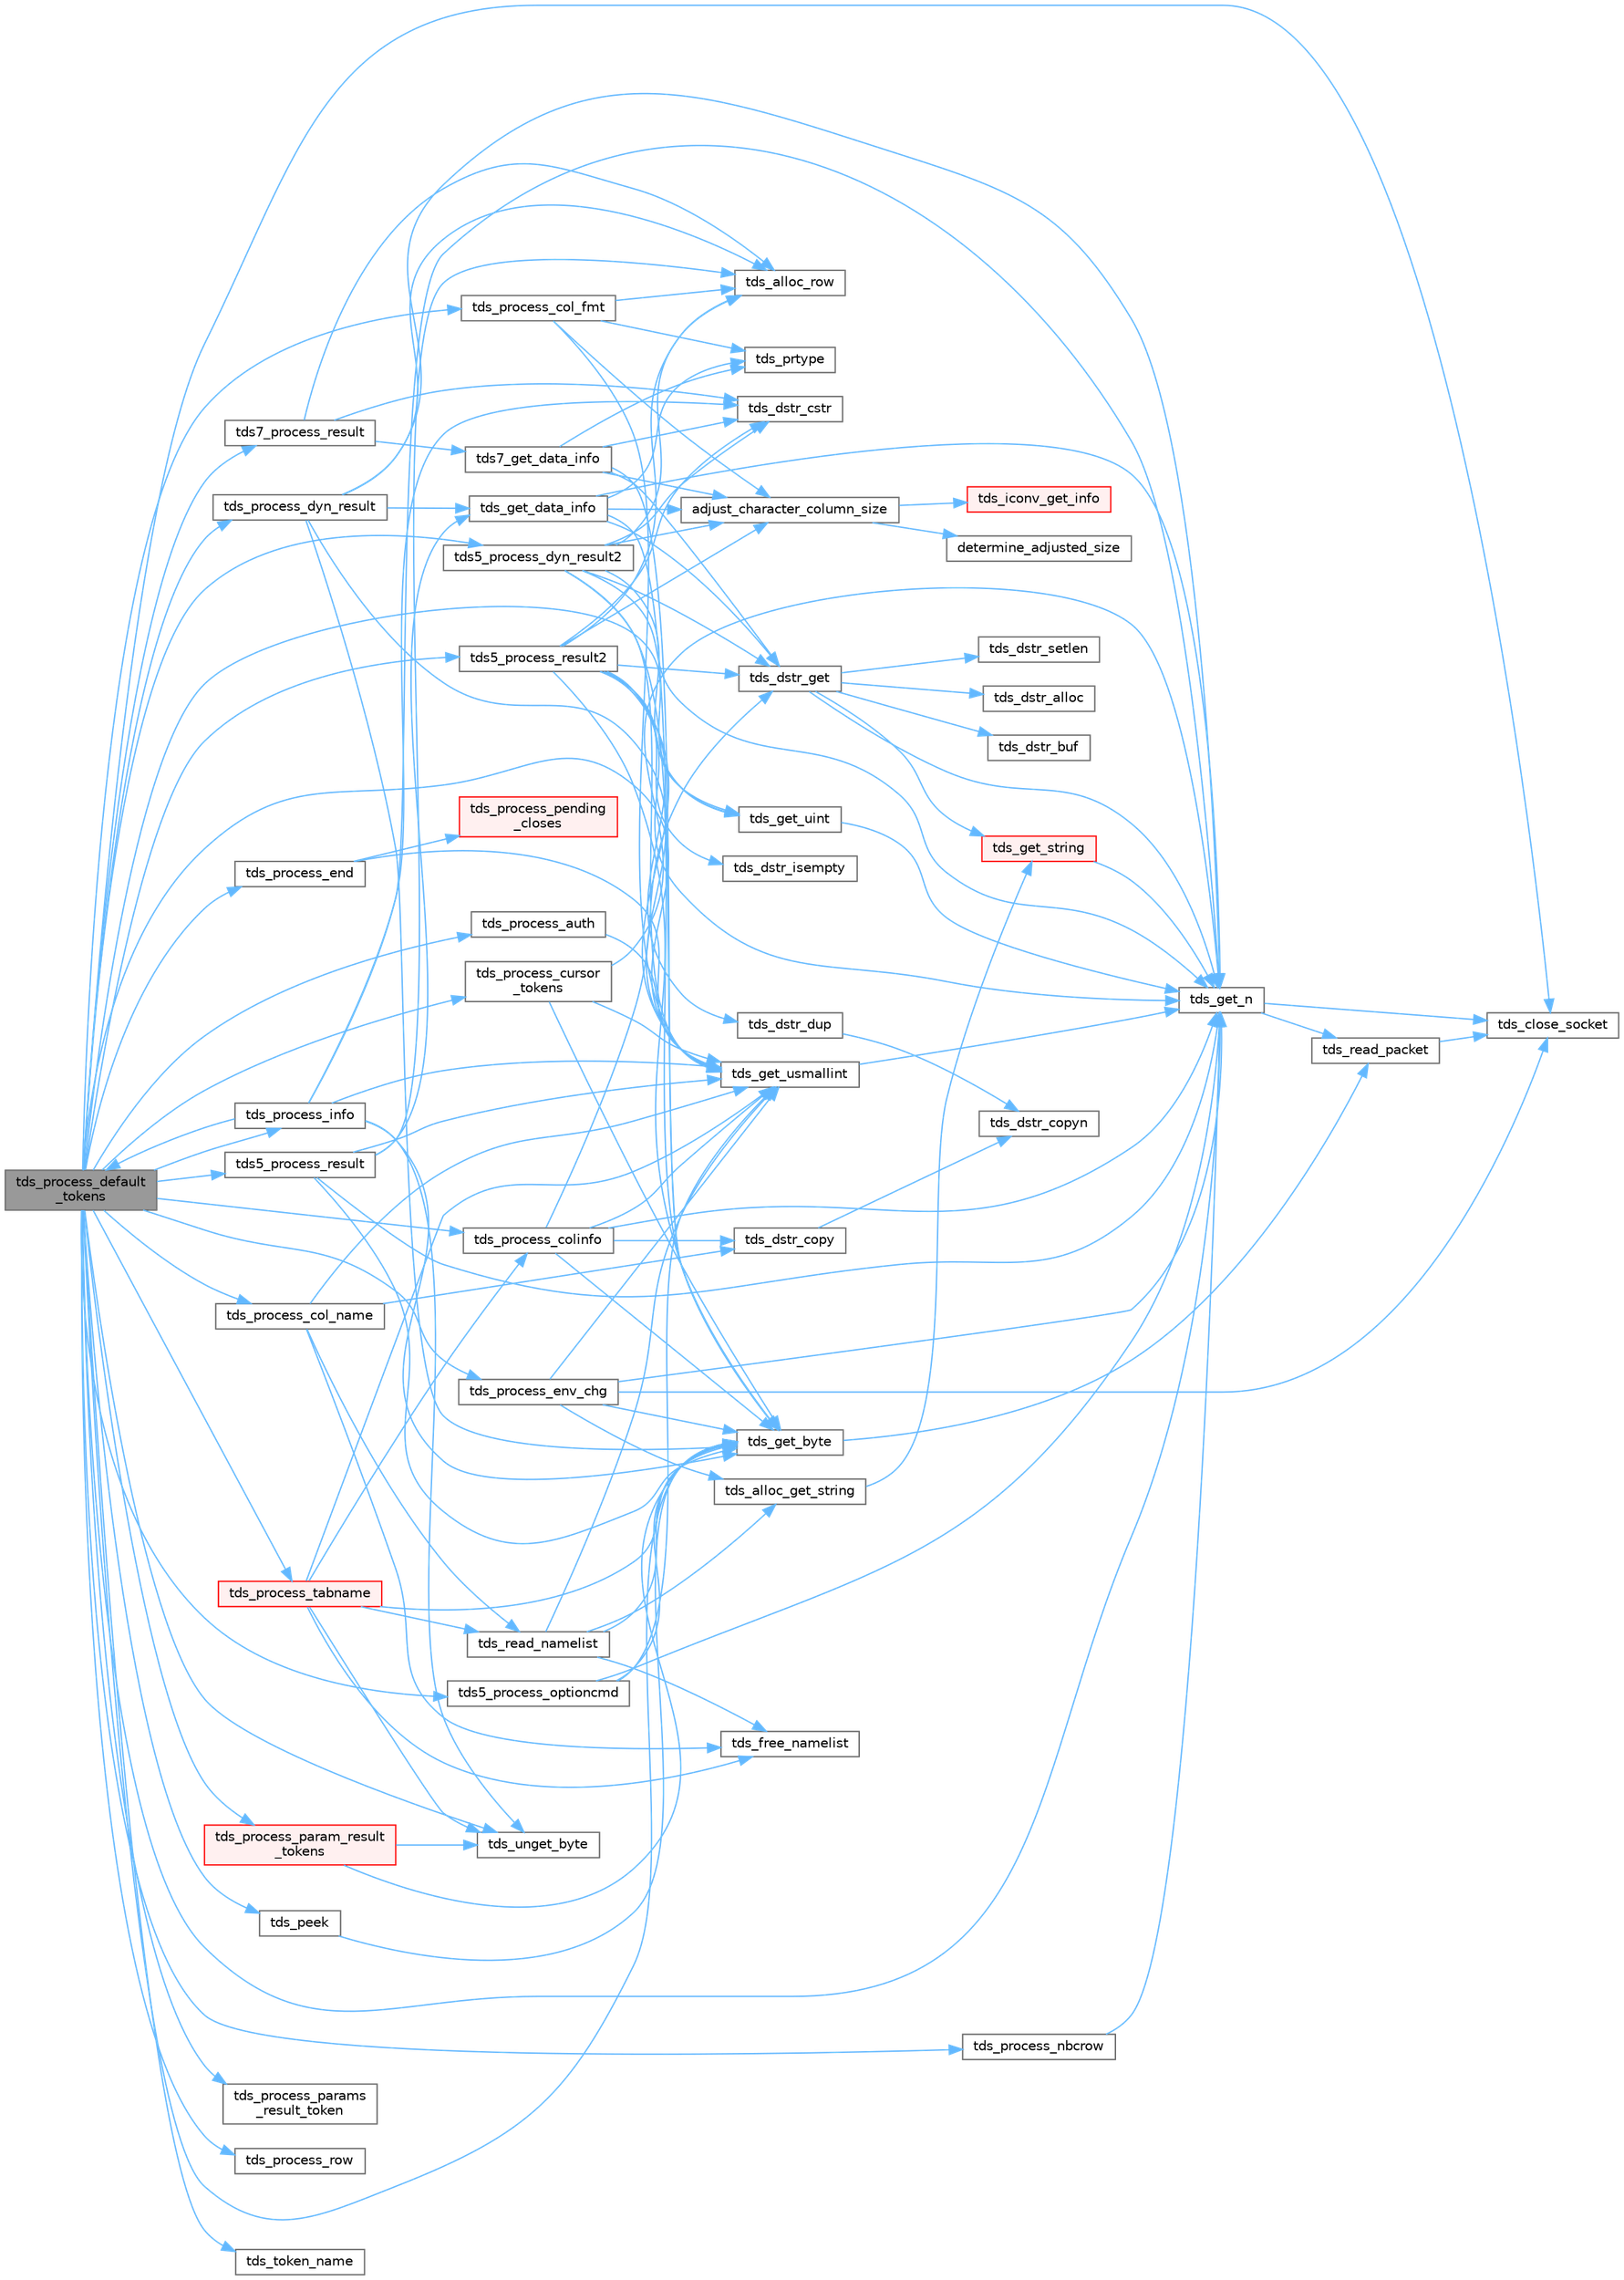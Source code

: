 digraph "tds_process_default_tokens"
{
 // LATEX_PDF_SIZE
  bgcolor="transparent";
  edge [fontname=Helvetica,fontsize=10,labelfontname=Helvetica,labelfontsize=10];
  node [fontname=Helvetica,fontsize=10,shape=box,height=0.2,width=0.4];
  rankdir="LR";
  Node1 [id="Node000001",label="tds_process_default\l_tokens",height=0.2,width=0.4,color="gray40", fillcolor="grey60", style="filled", fontcolor="black",tooltip="tds_process_default_tokens() is a catch all function that is called to process tokens not known to ot..."];
  Node1 -> Node2 [id="edge1_Node000001_Node000002",color="steelblue1",style="solid",tooltip=" "];
  Node2 [id="Node000002",label="tds5_process_dyn_result2",height=0.2,width=0.4,color="grey40", fillcolor="white", style="filled",URL="$a00592.html#gae688b515631141acfbc41bbb91c8b921",tooltip="Process new TDS 5.0 token for describing output parameters."];
  Node2 -> Node3 [id="edge2_Node000002_Node000003",color="steelblue1",style="solid",tooltip=" "];
  Node3 [id="Node000003",label="adjust_character_column_size",height=0.2,width=0.4,color="grey40", fillcolor="white", style="filled",URL="$a00592.html#ga91770634ce8c0d6f1fe007b45da186fd",tooltip="Adjust column size according to client's encoding."];
  Node3 -> Node4 [id="edge3_Node000003_Node000004",color="steelblue1",style="solid",tooltip=" "];
  Node4 [id="Node000004",label="determine_adjusted_size",height=0.2,width=0.4,color="grey40", fillcolor="white", style="filled",URL="$a00592.html#gaacb26868882440aa08de9fb952628eaf",tooltip="Allow for maximum possible size of converted data, while being careful about integer division truncat..."];
  Node3 -> Node5 [id="edge4_Node000003_Node000005",color="steelblue1",style="solid",tooltip=" "];
  Node5 [id="Node000005",label="tds_iconv_get_info",height=0.2,width=0.4,color="red", fillcolor="#FFF0F0", style="filled",URL="$a00588.html#ga1639ccaa7e17c07457bcb37f313bc52f",tooltip="Get a iconv info structure, allocate and initialize if needed."];
  Node2 -> Node9 [id="edge5_Node000002_Node000009",color="steelblue1",style="solid",tooltip=" "];
  Node9 [id="Node000009",label="tds_alloc_row",height=0.2,width=0.4,color="grey40", fillcolor="white", style="filled",URL="$a00589.html#ga1224fb9277112dc2ce12531d2b73b145",tooltip="Allocate space for row store return NULL on out of memory."];
  Node2 -> Node10 [id="edge6_Node000002_Node000010",color="steelblue1",style="solid",tooltip=" "];
  Node10 [id="Node000010",label="tds_dstr_cstr",height=0.2,width=0.4,color="grey40", fillcolor="white", style="filled",URL="$a00593.html#gac536f0e4d77d3cff5702719362ec1766",tooltip="Returns a C version (NUL terminated string) of dstr."];
  Node2 -> Node11 [id="edge7_Node000002_Node000011",color="steelblue1",style="solid",tooltip=" "];
  Node11 [id="Node000011",label="tds_dstr_get",height=0.2,width=0.4,color="grey40", fillcolor="white", style="filled",URL="$a00591.html#ga017c427e9599c031be5c555cb32abe2c",tooltip="Reads a string from wire and put in a DSTR."];
  Node11 -> Node12 [id="edge8_Node000011_Node000012",color="steelblue1",style="solid",tooltip=" "];
  Node12 [id="Node000012",label="tds_dstr_alloc",height=0.2,width=0.4,color="grey40", fillcolor="white", style="filled",URL="$a00593.html#ga6aa14b8b717b51afcfb65bd55143689d",tooltip="allocate space for length char"];
  Node11 -> Node13 [id="edge9_Node000011_Node000013",color="steelblue1",style="solid",tooltip=" "];
  Node13 [id="Node000013",label="tds_dstr_buf",height=0.2,width=0.4,color="grey40", fillcolor="white", style="filled",URL="$a00593.html#gae092e53680d954bcf4f19334987d43c7",tooltip="Returns a buffer to edit the string."];
  Node11 -> Node14 [id="edge10_Node000011_Node000014",color="steelblue1",style="solid",tooltip=" "];
  Node14 [id="Node000014",label="tds_dstr_setlen",height=0.2,width=0.4,color="grey40", fillcolor="white", style="filled",URL="$a00593.html#ga0cd7863ba7c2d2da4a193234472a3d14",tooltip="limit length of string, MUST be <= current length"];
  Node11 -> Node15 [id="edge11_Node000011_Node000015",color="steelblue1",style="solid",tooltip=" "];
  Node15 [id="Node000015",label="tds_get_n",height=0.2,width=0.4,color="grey40", fillcolor="white", style="filled",URL="$a00591.html#gae777dd57e8d1bb40349d7d7d8434fddf",tooltip="Get N bytes from the buffer and return them in the already allocated space   given to us."];
  Node15 -> Node16 [id="edge12_Node000015_Node000016",color="steelblue1",style="solid",tooltip=" "];
  Node16 [id="Node000016",label="tds_close_socket",height=0.2,width=0.4,color="grey40", fillcolor="white", style="filled",URL="$a00591.html#ga3e3f76009fce5ceedb2f42bb2c9aed2e",tooltip="Close current socket."];
  Node15 -> Node17 [id="edge13_Node000015_Node000017",color="steelblue1",style="solid",tooltip=" "];
  Node17 [id="Node000017",label="tds_read_packet",height=0.2,width=0.4,color="grey40", fillcolor="white", style="filled",URL="$a00591.html#ga410619783bdf2bb60b0f27a5578e0e07",tooltip="Read in one 'packet' from the server."];
  Node17 -> Node16 [id="edge14_Node000017_Node000016",color="steelblue1",style="solid",tooltip=" "];
  Node11 -> Node18 [id="edge15_Node000011_Node000018",color="steelblue1",style="solid",tooltip=" "];
  Node18 [id="Node000018",label="tds_get_string",height=0.2,width=0.4,color="red", fillcolor="#FFF0F0", style="filled",URL="$a00591.html#ga90f080e6e9448feac15dee1370d66802",tooltip="Fetch a string from the wire."];
  Node18 -> Node15 [id="edge16_Node000018_Node000015",color="steelblue1",style="solid",tooltip=" "];
  Node2 -> Node27 [id="edge17_Node000002_Node000027",color="steelblue1",style="solid",tooltip=" "];
  Node27 [id="Node000027",label="tds_get_byte",height=0.2,width=0.4,color="grey40", fillcolor="white", style="filled",URL="$a00591.html#ga0cb72d3f6943795c39db1fa692be0a58",tooltip="Return a single byte from the input buffer."];
  Node27 -> Node17 [id="edge18_Node000027_Node000017",color="steelblue1",style="solid",tooltip=" "];
  Node2 -> Node15 [id="edge19_Node000002_Node000015",color="steelblue1",style="solid",tooltip=" "];
  Node2 -> Node28 [id="edge20_Node000002_Node000028",color="steelblue1",style="solid",tooltip=" "];
  Node28 [id="Node000028",label="tds_get_uint",height=0.2,width=0.4,color="grey40", fillcolor="white", style="filled",URL="$a00591.html#ga9ac121c269e203337a48c5bf8afc48c3",tooltip="Get an uint32 from the server."];
  Node28 -> Node15 [id="edge21_Node000028_Node000015",color="steelblue1",style="solid",tooltip=" "];
  Node2 -> Node29 [id="edge22_Node000002_Node000029",color="steelblue1",style="solid",tooltip=" "];
  Node29 [id="Node000029",label="tds_get_usmallint",height=0.2,width=0.4,color="grey40", fillcolor="white", style="filled",URL="$a00591.html#gad38aa5b9547817854ccba1fcc7855861",tooltip="Get an uint16 from the server."];
  Node29 -> Node15 [id="edge23_Node000029_Node000015",color="steelblue1",style="solid",tooltip=" "];
  Node1 -> Node30 [id="edge24_Node000001_Node000030",color="steelblue1",style="solid",tooltip=" "];
  Node30 [id="Node000030",label="tds5_process_optioncmd",height=0.2,width=0.4,color="grey40", fillcolor="white", style="filled",URL="$a00592.html#gaa6a7e5aeb10a1322911c47be9c43e2d2",tooltip="Process option cmd results."];
  Node30 -> Node27 [id="edge25_Node000030_Node000027",color="steelblue1",style="solid",tooltip=" "];
  Node30 -> Node15 [id="edge26_Node000030_Node000015",color="steelblue1",style="solid",tooltip=" "];
  Node30 -> Node29 [id="edge27_Node000030_Node000029",color="steelblue1",style="solid",tooltip=" "];
  Node1 -> Node31 [id="edge28_Node000001_Node000031",color="steelblue1",style="solid",tooltip=" "];
  Node31 [id="Node000031",label="tds5_process_result",height=0.2,width=0.4,color="grey40", fillcolor="white", style="filled",URL="$a00592.html#ga547b2f48659f77a69aa802d861ac827d",tooltip="tds5_process_result() is the TDS 5.0 result set processing routine."];
  Node31 -> Node9 [id="edge29_Node000031_Node000009",color="steelblue1",style="solid",tooltip=" "];
  Node31 -> Node27 [id="edge30_Node000031_Node000027",color="steelblue1",style="solid",tooltip=" "];
  Node31 -> Node32 [id="edge31_Node000031_Node000032",color="steelblue1",style="solid",tooltip=" "];
  Node32 [id="Node000032",label="tds_get_data_info",height=0.2,width=0.4,color="grey40", fillcolor="white", style="filled",URL="$a00592.html#gad9b6b86f48be077fb44ac603845a0c27",tooltip="Reads data metadata from wire."];
  Node32 -> Node3 [id="edge32_Node000032_Node000003",color="steelblue1",style="solid",tooltip=" "];
  Node32 -> Node11 [id="edge33_Node000032_Node000011",color="steelblue1",style="solid",tooltip=" "];
  Node32 -> Node27 [id="edge34_Node000032_Node000027",color="steelblue1",style="solid",tooltip=" "];
  Node32 -> Node15 [id="edge35_Node000032_Node000015",color="steelblue1",style="solid",tooltip=" "];
  Node32 -> Node33 [id="edge36_Node000032_Node000033",color="steelblue1",style="solid",tooltip=" "];
  Node33 [id="Node000033",label="tds_prtype",height=0.2,width=0.4,color="grey40", fillcolor="white", style="filled",URL="$a00592.html#ga307f949194204f71f1a7e574424048b1",tooltip="Returns string representation of the given type."];
  Node31 -> Node15 [id="edge37_Node000031_Node000015",color="steelblue1",style="solid",tooltip=" "];
  Node31 -> Node29 [id="edge38_Node000031_Node000029",color="steelblue1",style="solid",tooltip=" "];
  Node1 -> Node34 [id="edge39_Node000001_Node000034",color="steelblue1",style="solid",tooltip=" "];
  Node34 [id="Node000034",label="tds5_process_result2",height=0.2,width=0.4,color="grey40", fillcolor="white", style="filled",URL="$a00592.html#gabe2bdd5a41ce067cb31aef18ff81cb1c",tooltip="tds5_process_result2() is the new TDS 5.0 result set processing routine."];
  Node34 -> Node3 [id="edge40_Node000034_Node000003",color="steelblue1",style="solid",tooltip=" "];
  Node34 -> Node9 [id="edge41_Node000034_Node000009",color="steelblue1",style="solid",tooltip=" "];
  Node34 -> Node10 [id="edge42_Node000034_Node000010",color="steelblue1",style="solid",tooltip=" "];
  Node34 -> Node35 [id="edge43_Node000034_Node000035",color="steelblue1",style="solid",tooltip=" "];
  Node35 [id="Node000035",label="tds_dstr_dup",height=0.2,width=0.4,color="grey40", fillcolor="white", style="filled",URL="$a00593.html#ga4e6d9fa6f9b9551a5a3390e10a5322e6",tooltip="Duplicate a string from another dynamic string."];
  Node35 -> Node36 [id="edge44_Node000035_Node000036",color="steelblue1",style="solid",tooltip=" "];
  Node36 [id="Node000036",label="tds_dstr_copyn",height=0.2,width=0.4,color="grey40", fillcolor="white", style="filled",URL="$a00593.html#ga656718f240d7403f986ae887d84a6ca1",tooltip="Set string to a given buffer of characters."];
  Node34 -> Node11 [id="edge45_Node000034_Node000011",color="steelblue1",style="solid",tooltip=" "];
  Node34 -> Node37 [id="edge46_Node000034_Node000037",color="steelblue1",style="solid",tooltip=" "];
  Node37 [id="Node000037",label="tds_dstr_isempty",height=0.2,width=0.4,color="grey40", fillcolor="white", style="filled",URL="$a00593.html#ga197c6af67f2e7469d06c2aa055917b1e",tooltip="test if string is empty"];
  Node34 -> Node27 [id="edge47_Node000034_Node000027",color="steelblue1",style="solid",tooltip=" "];
  Node34 -> Node15 [id="edge48_Node000034_Node000015",color="steelblue1",style="solid",tooltip=" "];
  Node34 -> Node28 [id="edge49_Node000034_Node000028",color="steelblue1",style="solid",tooltip=" "];
  Node34 -> Node29 [id="edge50_Node000034_Node000029",color="steelblue1",style="solid",tooltip=" "];
  Node1 -> Node38 [id="edge51_Node000001_Node000038",color="steelblue1",style="solid",tooltip=" "];
  Node38 [id="Node000038",label="tds7_process_result",height=0.2,width=0.4,color="grey40", fillcolor="white", style="filled",URL="$a00592.html#gaca56fc22d65a24a96d1bef310ade73aa",tooltip="tds7_process_result() is the TDS 7.0 result set processing routine."];
  Node38 -> Node39 [id="edge52_Node000038_Node000039",color="steelblue1",style="solid",tooltip=" "];
  Node39 [id="Node000039",label="tds7_get_data_info",height=0.2,width=0.4,color="grey40", fillcolor="white", style="filled",URL="$a00592.html#ga07cee55fd522cca16fb59b7a8f0b1376",tooltip="Reads data information from wire."];
  Node39 -> Node3 [id="edge53_Node000039_Node000003",color="steelblue1",style="solid",tooltip=" "];
  Node39 -> Node10 [id="edge54_Node000039_Node000010",color="steelblue1",style="solid",tooltip=" "];
  Node39 -> Node11 [id="edge55_Node000039_Node000011",color="steelblue1",style="solid",tooltip=" "];
  Node39 -> Node27 [id="edge56_Node000039_Node000027",color="steelblue1",style="solid",tooltip=" "];
  Node39 -> Node33 [id="edge57_Node000039_Node000033",color="steelblue1",style="solid",tooltip=" "];
  Node38 -> Node9 [id="edge58_Node000038_Node000009",color="steelblue1",style="solid",tooltip=" "];
  Node38 -> Node10 [id="edge59_Node000038_Node000010",color="steelblue1",style="solid",tooltip=" "];
  Node1 -> Node16 [id="edge60_Node000001_Node000016",color="steelblue1",style="solid",tooltip=" "];
  Node1 -> Node27 [id="edge61_Node000001_Node000027",color="steelblue1",style="solid",tooltip=" "];
  Node1 -> Node15 [id="edge62_Node000001_Node000015",color="steelblue1",style="solid",tooltip=" "];
  Node1 -> Node28 [id="edge63_Node000001_Node000028",color="steelblue1",style="solid",tooltip=" "];
  Node1 -> Node29 [id="edge64_Node000001_Node000029",color="steelblue1",style="solid",tooltip=" "];
  Node1 -> Node40 [id="edge65_Node000001_Node000040",color="steelblue1",style="solid",tooltip=" "];
  Node40 [id="Node000040",label="tds_peek",height=0.2,width=0.4,color="grey40", fillcolor="white", style="filled",URL="$a00591.html#ga221e98a9c8be96ec6c8547891e1b53af",tooltip="Reads a byte from the TDS stream without removing it."];
  Node40 -> Node27 [id="edge66_Node000040_Node000027",color="steelblue1",style="solid",tooltip=" "];
  Node1 -> Node41 [id="edge67_Node000001_Node000041",color="steelblue1",style="solid",tooltip=" "];
  Node41 [id="Node000041",label="tds_process_auth",height=0.2,width=0.4,color="grey40", fillcolor="white", style="filled",URL="$a00592.html#ga4e1e52e09b0c27a9b9f53eb6b539afce",tooltip="Process authentication token."];
  Node41 -> Node29 [id="edge68_Node000041_Node000029",color="steelblue1",style="solid",tooltip=" "];
  Node1 -> Node42 [id="edge69_Node000001_Node000042",color="steelblue1",style="solid",tooltip=" "];
  Node42 [id="Node000042",label="tds_process_col_fmt",height=0.2,width=0.4,color="grey40", fillcolor="white", style="filled",URL="$a00592.html#ga4e3dd9d3614f5f0433b78b761dd68741",tooltip="tds_process_col_fmt() is the other half of result set processing under TDS 4.2."];
  Node42 -> Node3 [id="edge70_Node000042_Node000003",color="steelblue1",style="solid",tooltip=" "];
  Node42 -> Node9 [id="edge71_Node000042_Node000009",color="steelblue1",style="solid",tooltip=" "];
  Node42 -> Node29 [id="edge72_Node000042_Node000029",color="steelblue1",style="solid",tooltip=" "];
  Node42 -> Node33 [id="edge73_Node000042_Node000033",color="steelblue1",style="solid",tooltip=" "];
  Node1 -> Node43 [id="edge74_Node000001_Node000043",color="steelblue1",style="solid",tooltip=" "];
  Node43 [id="Node000043",label="tds_process_col_name",height=0.2,width=0.4,color="grey40", fillcolor="white", style="filled",URL="$a00592.html#ga905d2fa5e1b602817bd16bb0fcf9eadb",tooltip="tds_process_col_name() is one half of the result set under TDS 4.2 it contains all the column names,..."];
  Node43 -> Node44 [id="edge75_Node000043_Node000044",color="steelblue1",style="solid",tooltip=" "];
  Node44 [id="Node000044",label="tds_dstr_copy",height=0.2,width=0.4,color="grey40", fillcolor="white", style="filled",URL="$a00593.html#gad96366d9fa93bfc283cef1299fbe97ab",tooltip="copy a string from another"];
  Node44 -> Node36 [id="edge76_Node000044_Node000036",color="steelblue1",style="solid",tooltip=" "];
  Node43 -> Node45 [id="edge77_Node000043_Node000045",color="steelblue1",style="solid",tooltip=" "];
  Node45 [id="Node000045",label="tds_free_namelist",height=0.2,width=0.4,color="grey40", fillcolor="white", style="filled",URL="$a00592.html#ga21e9de33de9c8c492aa2f96c823596bb",tooltip="Frees list of names."];
  Node43 -> Node29 [id="edge78_Node000043_Node000029",color="steelblue1",style="solid",tooltip=" "];
  Node43 -> Node46 [id="edge79_Node000043_Node000046",color="steelblue1",style="solid",tooltip=" "];
  Node46 [id="Node000046",label="tds_read_namelist",height=0.2,width=0.4,color="grey40", fillcolor="white", style="filled",URL="$a00592.html#gaeaaed2ea1d8c827da1a0f5b419524ae1",tooltip="Reads list of names (usually table names)"];
  Node46 -> Node47 [id="edge80_Node000046_Node000047",color="steelblue1",style="solid",tooltip=" "];
  Node47 [id="Node000047",label="tds_alloc_get_string",height=0.2,width=0.4,color="grey40", fillcolor="white", style="filled",URL="$a00592.html#gafb26aba5d935e40b87b95e21a5185848",tooltip="Reads a string from wire in a new allocated buffer."];
  Node47 -> Node18 [id="edge81_Node000047_Node000018",color="steelblue1",style="solid",tooltip=" "];
  Node46 -> Node45 [id="edge82_Node000046_Node000045",color="steelblue1",style="solid",tooltip=" "];
  Node46 -> Node27 [id="edge83_Node000046_Node000027",color="steelblue1",style="solid",tooltip=" "];
  Node46 -> Node29 [id="edge84_Node000046_Node000029",color="steelblue1",style="solid",tooltip=" "];
  Node1 -> Node48 [id="edge85_Node000001_Node000048",color="steelblue1",style="solid",tooltip=" "];
  Node48 [id="Node000048",label="tds_process_colinfo",height=0.2,width=0.4,color="grey40", fillcolor="white", style="filled",URL="$a00592.html#ga22c7f413d43fc0d511e122a3de389166",tooltip="Reads column information."];
  Node48 -> Node44 [id="edge86_Node000048_Node000044",color="steelblue1",style="solid",tooltip=" "];
  Node48 -> Node11 [id="edge87_Node000048_Node000011",color="steelblue1",style="solid",tooltip=" "];
  Node48 -> Node27 [id="edge88_Node000048_Node000027",color="steelblue1",style="solid",tooltip=" "];
  Node48 -> Node15 [id="edge89_Node000048_Node000015",color="steelblue1",style="solid",tooltip=" "];
  Node48 -> Node29 [id="edge90_Node000048_Node000029",color="steelblue1",style="solid",tooltip=" "];
  Node1 -> Node49 [id="edge91_Node000001_Node000049",color="steelblue1",style="solid",tooltip=" "];
  Node49 [id="Node000049",label="tds_process_cursor\l_tokens",height=0.2,width=0.4,color="grey40", fillcolor="white", style="filled",URL="$a00592.html#ga315d875d90c64d12d61fc9e33b4dee96",tooltip="Reads cursor command results."];
  Node49 -> Node27 [id="edge92_Node000049_Node000027",color="steelblue1",style="solid",tooltip=" "];
  Node49 -> Node15 [id="edge93_Node000049_Node000015",color="steelblue1",style="solid",tooltip=" "];
  Node49 -> Node29 [id="edge94_Node000049_Node000029",color="steelblue1",style="solid",tooltip=" "];
  Node1 -> Node50 [id="edge95_Node000001_Node000050",color="steelblue1",style="solid",tooltip=" "];
  Node50 [id="Node000050",label="tds_process_dyn_result",height=0.2,width=0.4,color="grey40", fillcolor="white", style="filled",URL="$a00592.html#ga416cf119c1d4a0fca27dc5b50c261358",tooltip="Process results from dynamic."];
  Node50 -> Node9 [id="edge96_Node000050_Node000009",color="steelblue1",style="solid",tooltip=" "];
  Node50 -> Node27 [id="edge97_Node000050_Node000027",color="steelblue1",style="solid",tooltip=" "];
  Node50 -> Node32 [id="edge98_Node000050_Node000032",color="steelblue1",style="solid",tooltip=" "];
  Node50 -> Node15 [id="edge99_Node000050_Node000015",color="steelblue1",style="solid",tooltip=" "];
  Node50 -> Node29 [id="edge100_Node000050_Node000029",color="steelblue1",style="solid",tooltip=" "];
  Node1 -> Node51 [id="edge101_Node000001_Node000051",color="steelblue1",style="solid",tooltip=" "];
  Node51 [id="Node000051",label="tds_process_end",height=0.2,width=0.4,color="grey40", fillcolor="white", style="filled",URL="$a00592.html#ga6ee2e7af38af768611b8bf4b79c36f46",tooltip="tds_process_end() processes any of the DONE, DONEPROC, or DONEINPROC tokens."];
  Node51 -> Node29 [id="edge102_Node000051_Node000029",color="steelblue1",style="solid",tooltip=" "];
  Node51 -> Node52 [id="edge103_Node000051_Node000052",color="steelblue1",style="solid",tooltip=" "];
  Node52 [id="Node000052",label="tds_process_pending\l_closes",height=0.2,width=0.4,color="red", fillcolor="#FFF0F0", style="filled",URL="$a00592.html#ga69902dffb299d62a799888e0fa3ccd68",tooltip="Attempt to close all deferred closes (dynamics and cursors)."];
  Node1 -> Node96 [id="edge104_Node000001_Node000096",color="steelblue1",style="solid",tooltip=" "];
  Node96 [id="Node000096",label="tds_process_env_chg",height=0.2,width=0.4,color="grey40", fillcolor="white", style="filled",URL="$a00592.html#ga3e1b4df4410a86a563a8c155e7799720",tooltip="tds_process_env_chg() when ever certain things change on the server, such as database,..."];
  Node96 -> Node47 [id="edge105_Node000096_Node000047",color="steelblue1",style="solid",tooltip=" "];
  Node96 -> Node16 [id="edge106_Node000096_Node000016",color="steelblue1",style="solid",tooltip=" "];
  Node96 -> Node27 [id="edge107_Node000096_Node000027",color="steelblue1",style="solid",tooltip=" "];
  Node96 -> Node15 [id="edge108_Node000096_Node000015",color="steelblue1",style="solid",tooltip=" "];
  Node96 -> Node29 [id="edge109_Node000096_Node000029",color="steelblue1",style="solid",tooltip=" "];
  Node1 -> Node67 [id="edge110_Node000001_Node000067",color="steelblue1",style="solid",tooltip=" "];
  Node67 [id="Node000067",label="tds_process_info",height=0.2,width=0.4,color="grey40", fillcolor="white", style="filled",URL="$a00592.html#ga65a2316369529731732f200c190d05d6",tooltip="tds_process_info() is called for INFO, ERR, or EED tokens and is responsible for calling the CLI's me..."];
  Node67 -> Node10 [id="edge111_Node000067_Node000010",color="steelblue1",style="solid",tooltip=" "];
  Node67 -> Node27 [id="edge112_Node000067_Node000027",color="steelblue1",style="solid",tooltip=" "];
  Node67 -> Node15 [id="edge113_Node000067_Node000015",color="steelblue1",style="solid",tooltip=" "];
  Node67 -> Node29 [id="edge114_Node000067_Node000029",color="steelblue1",style="solid",tooltip=" "];
  Node67 -> Node1 [id="edge115_Node000067_Node000001",color="steelblue1",style="solid",tooltip=" "];
  Node67 -> Node68 [id="edge116_Node000067_Node000068",color="steelblue1",style="solid",tooltip=" "];
  Node68 [id="Node000068",label="tds_unget_byte",height=0.2,width=0.4,color="grey40", fillcolor="white", style="filled",URL="$a00591.html#gad70d59fb317d098b0c9fd29dd77131a8",tooltip="Unget will always work as long as you don't call it twice in a row."];
  Node1 -> Node69 [id="edge117_Node000001_Node000069",color="steelblue1",style="solid",tooltip=" "];
  Node69 [id="Node000069",label="tds_process_nbcrow",height=0.2,width=0.4,color="grey40", fillcolor="white", style="filled",URL="$a00592.html#gaf7264c9eb3aa7a73358a4c65f02d3d3c",tooltip="tds_process_nbcrow() processes rows and places them in the row buffer."];
  Node69 -> Node15 [id="edge118_Node000069_Node000015",color="steelblue1",style="solid",tooltip=" "];
  Node1 -> Node74 [id="edge119_Node000001_Node000074",color="steelblue1",style="solid",tooltip=" "];
  Node74 [id="Node000074",label="tds_process_param_result\l_tokens",height=0.2,width=0.4,color="red", fillcolor="#FFF0F0", style="filled",URL="$a00592.html#ga9fdef8228d29cab7fa9098f07fa73fba",tooltip="Process parameters from networks."];
  Node74 -> Node27 [id="edge120_Node000074_Node000027",color="steelblue1",style="solid",tooltip=" "];
  Node74 -> Node68 [id="edge121_Node000074_Node000068",color="steelblue1",style="solid",tooltip=" "];
  Node1 -> Node75 [id="edge122_Node000001_Node000075",color="steelblue1",style="solid",tooltip=" "];
  Node75 [id="Node000075",label="tds_process_params\l_result_token",height=0.2,width=0.4,color="grey40", fillcolor="white", style="filled",URL="$a00592.html#ga7b18c0911a9dc69939577b39eb64725d",tooltip="tds_process_params_result_token() processes params on TDS5."];
  Node1 -> Node76 [id="edge123_Node000001_Node000076",color="steelblue1",style="solid",tooltip=" "];
  Node76 [id="Node000076",label="tds_process_row",height=0.2,width=0.4,color="grey40", fillcolor="white", style="filled",URL="$a00592.html#gaad814dd6e35aee8332035d06dc8b5d65",tooltip="tds_process_row() processes rows and places them in the row buffer."];
  Node1 -> Node77 [id="edge124_Node000001_Node000077",color="steelblue1",style="solid",tooltip=" "];
  Node77 [id="Node000077",label="tds_process_tabname",height=0.2,width=0.4,color="red", fillcolor="#FFF0F0", style="filled",URL="$a00592.html#gaeec59bca9bd0c5388e245f0d19d9c81a",tooltip="Process list of table from network."];
  Node77 -> Node45 [id="edge125_Node000077_Node000045",color="steelblue1",style="solid",tooltip=" "];
  Node77 -> Node27 [id="edge126_Node000077_Node000027",color="steelblue1",style="solid",tooltip=" "];
  Node77 -> Node29 [id="edge127_Node000077_Node000029",color="steelblue1",style="solid",tooltip=" "];
  Node77 -> Node48 [id="edge128_Node000077_Node000048",color="steelblue1",style="solid",tooltip=" "];
  Node77 -> Node46 [id="edge129_Node000077_Node000046",color="steelblue1",style="solid",tooltip=" "];
  Node77 -> Node68 [id="edge130_Node000077_Node000068",color="steelblue1",style="solid",tooltip=" "];
  Node1 -> Node82 [id="edge131_Node000001_Node000082",color="steelblue1",style="solid",tooltip=" "];
  Node82 [id="Node000082",label="tds_token_name",height=0.2,width=0.4,color="grey40", fillcolor="white", style="filled",URL="$a00592.html#ga7f24a7af985cd320788122e98072b7af",tooltip="Returns string representation for a given token type."];
  Node1 -> Node68 [id="edge132_Node000001_Node000068",color="steelblue1",style="solid",tooltip=" "];
}
